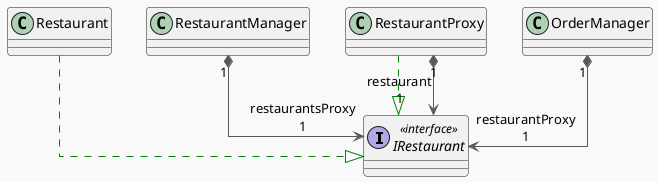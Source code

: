 @startuml
!theme mars
top to bottom direction
skinparam linetype ortho

interface IRestaurant << interface >> {
}
class Restaurant {
}
class RestaurantManager {
}
class RestaurantProxy {
}

Restaurant                 -[#008200,dashed]-^  IRestaurant
RestaurantManager         "1" *-[#595959,plain]-> "restaurantsProxy\n1" IRestaurant
RestaurantProxy            -[#008200,dashed]-^  IRestaurant
RestaurantProxy           "1" *-[#595959,plain]-> "restaurant\n1" IRestaurant
OrderManager              "1" *-[#595959,plain]-> "restaurantProxy\n1" IRestaurant

@enduml
